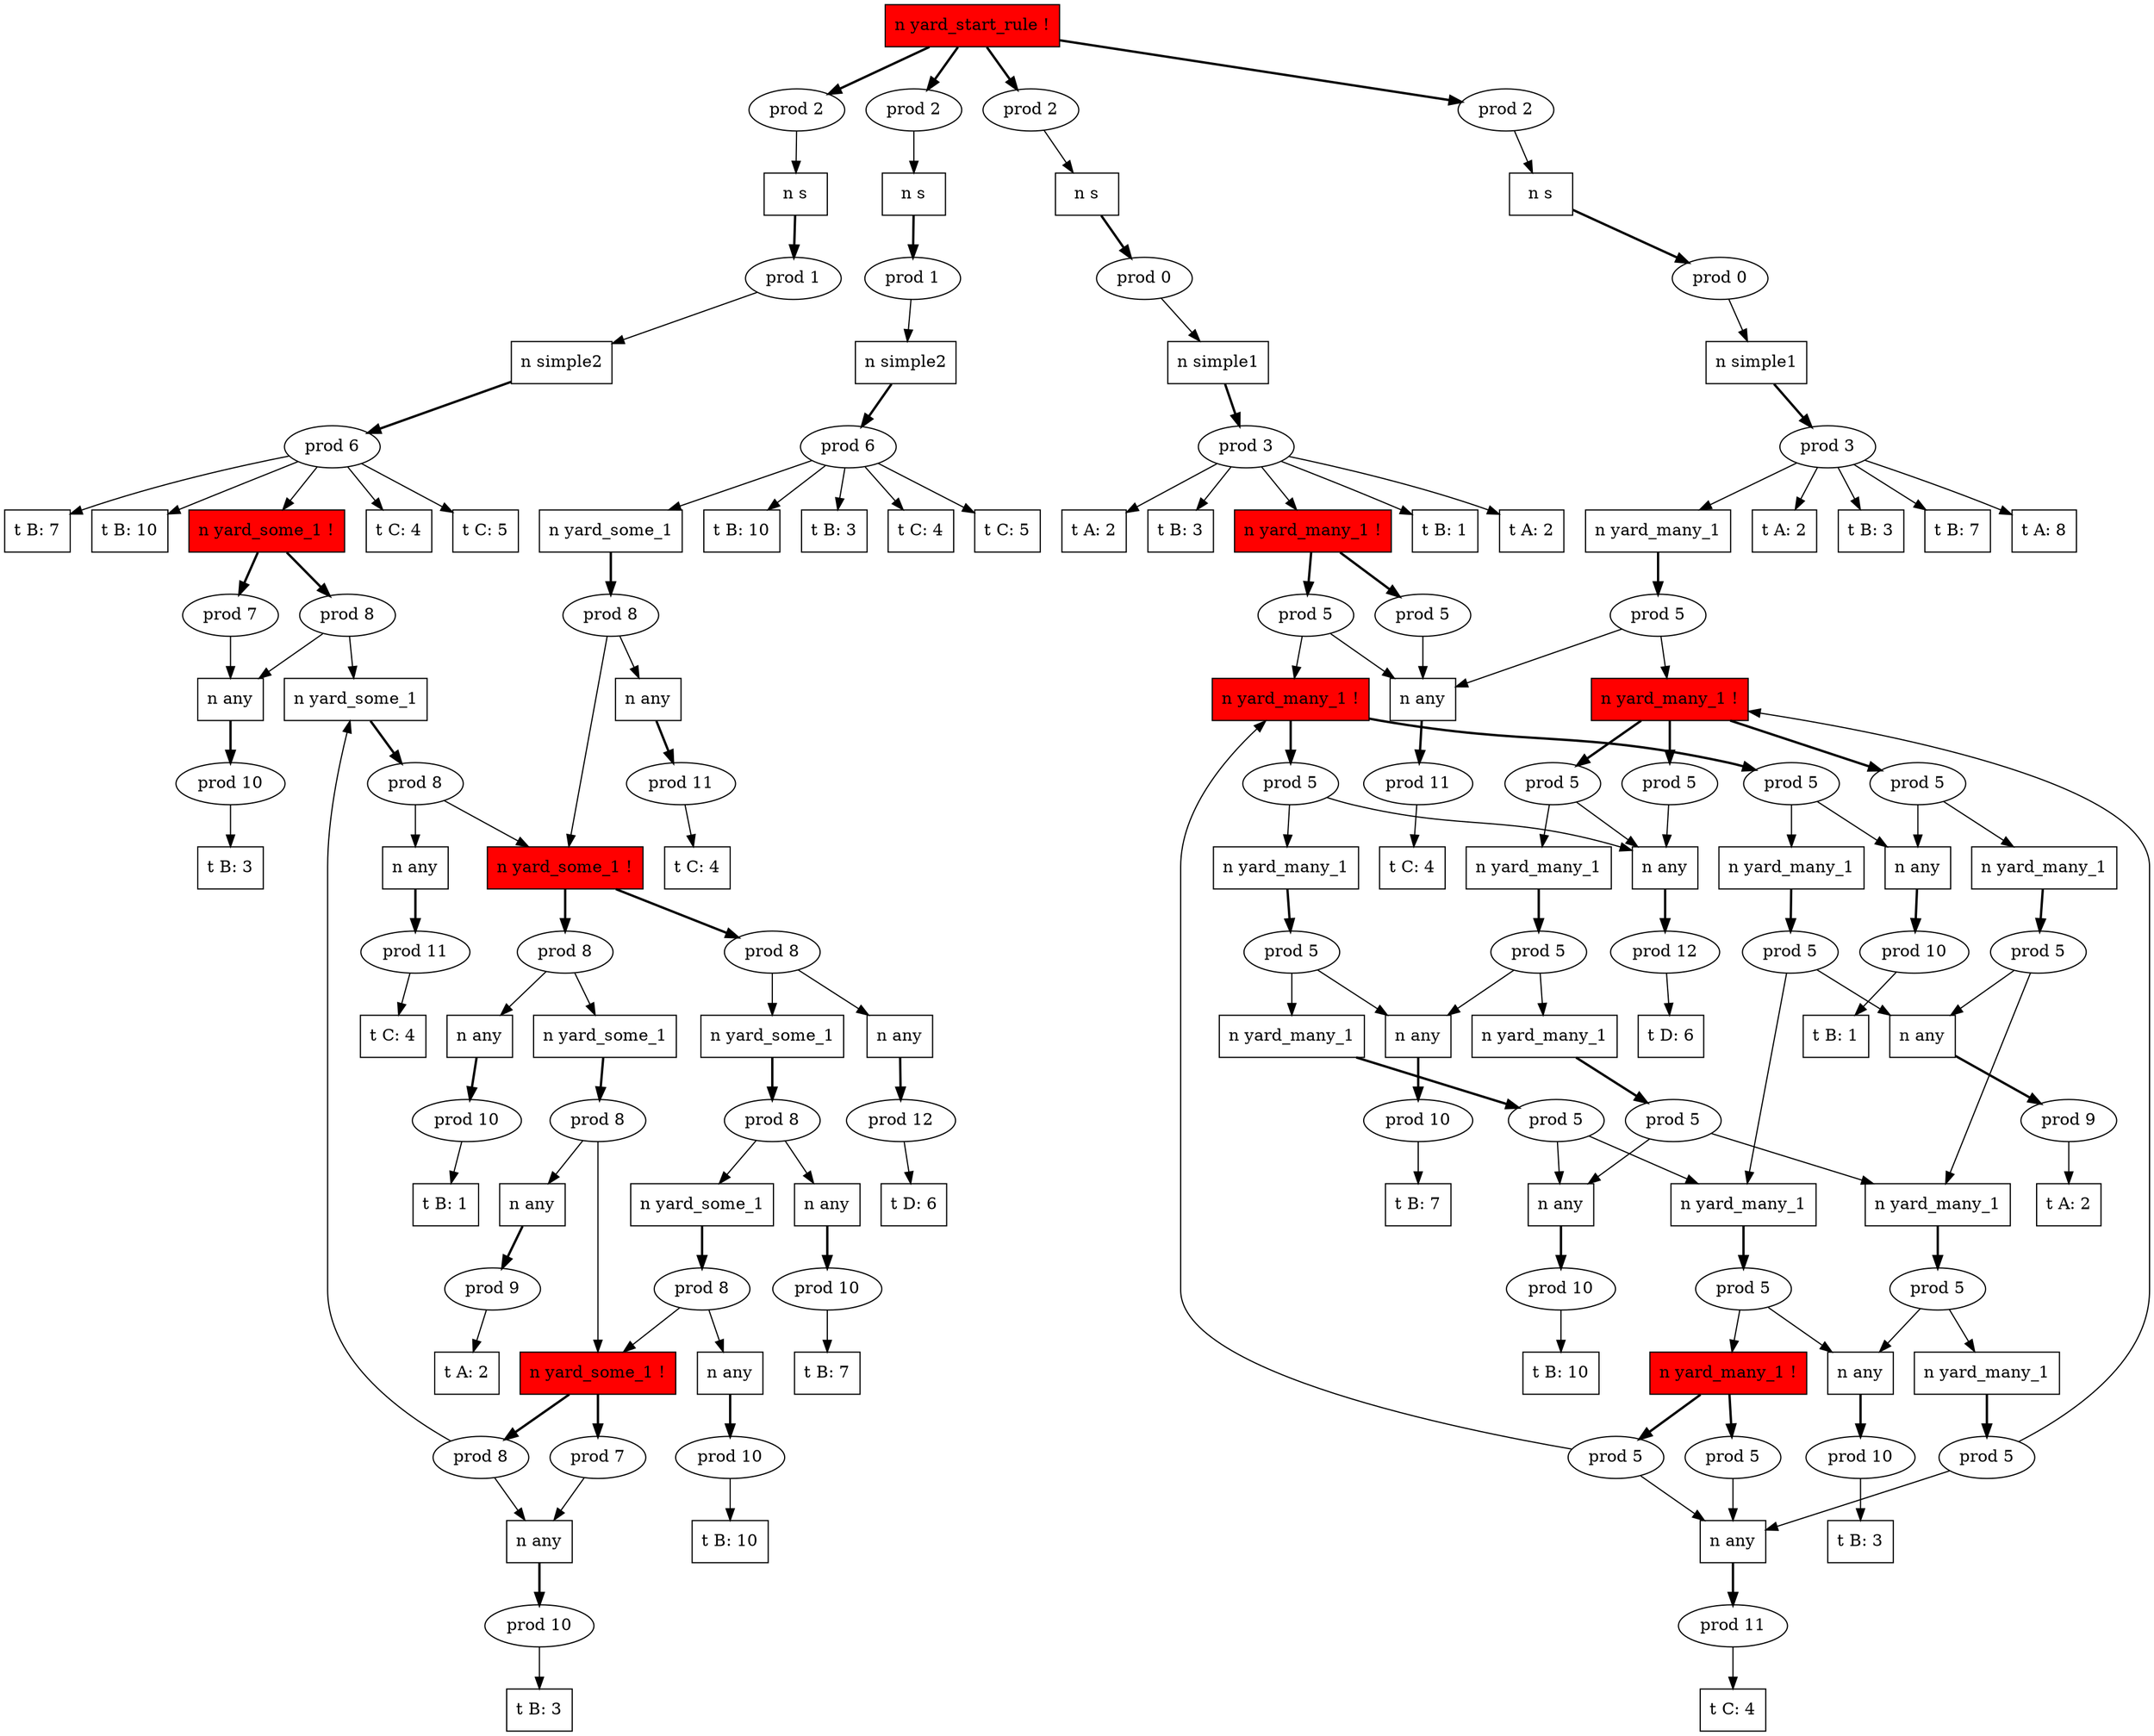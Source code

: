digraph AST {
    47 [label="n yard_start_rule !",style="filled",fillcolor=red,shape=box]
    49 [label="prod 2"]
    47 -> 49 [style=bold,width=10]
    49 -> 46 []
    50 [label="prod 2"]
    47 -> 50 [style=bold,width=10]
    50 -> 42 []
    51 [label="prod 2"]
    47 -> 51 [style=bold,width=10]
    51 -> 33 []
    52 [label="prod 2"]
    47 -> 52 [style=bold,width=10]
    52 -> 16 []
    46 [label="n s",shape=box]
    53 [label="prod 1"]
    46 -> 53 [style=bold,width=10]
    53 -> 45 []
    45 [label="n simple2",shape=box]
    54 [label="prod 6"]
    45 -> 54 [style=bold,width=10]
    55 [label="t B: 7",shape=box]
    54 -> 55 []
    56 [label="t B: 10",shape=box]
    54 -> 56 []
    54 -> 44 []
    57 [label="t C: 4",shape=box]
    54 -> 57 []
    58 [label="t C: 5",shape=box]
    54 -> 58 []
    44 [label="n yard_some_1 !",style="filled",fillcolor=red,shape=box]
    59 [label="prod 7"]
    44 -> 59 [style=bold,width=10]
    59 -> 43 []
    60 [label="prod 8"]
    44 -> 60 [style=bold,width=10]
    60 -> 43 []
    60 -> 6 []
    43 [label="n any",shape=box]
    61 [label="prod 10"]
    43 -> 61 [style=bold,width=10]
    62 [label="t B: 3",shape=box]
    61 -> 62 []
    42 [label="n s",shape=box]
    63 [label="prod 0"]
    42 -> 63 [style=bold,width=10]
    63 -> 41 []
    41 [label="n simple1",shape=box]
    64 [label="prod 3"]
    41 -> 64 [style=bold,width=10]
    65 [label="t A: 2",shape=box]
    64 -> 65 []
    66 [label="t B: 3",shape=box]
    64 -> 66 []
    64 -> 40 []
    67 [label="t B: 1",shape=box]
    64 -> 67 []
    68 [label="t A: 2",shape=box]
    64 -> 68 []
    40 [label="n yard_many_1 !",style="filled",fillcolor=red,shape=box]
    69 [label="prod 5"]
    40 -> 69 [style=bold,width=10]
    69 -> 17 []
    70 [label="prod 5"]
    40 -> 70 [style=bold,width=10]
    70 -> 17 []
    70 -> 39 []
    39 [label="n yard_many_1 !",style="filled",fillcolor=red,shape=box]
    71 [label="prod 5"]
    39 -> 71 [style=bold,width=10]
    71 -> 27 []
    71 -> 38 []
    72 [label="prod 5"]
    39 -> 72 [style=bold,width=10]
    72 -> 18 []
    72 -> 37 []
    38 [label="n yard_many_1",shape=box]
    73 [label="prod 5"]
    38 -> 73 [style=bold,width=10]
    73 -> 28 []
    73 -> 35 []
    37 [label="n yard_many_1",shape=box]
    74 [label="prod 5"]
    37 -> 74 [style=bold,width=10]
    74 -> 19 []
    74 -> 36 []
    36 [label="n yard_many_1",shape=box]
    75 [label="prod 5"]
    36 -> 75 [style=bold,width=10]
    75 -> 20 []
    75 -> 35 []
    35 [label="n yard_many_1",shape=box]
    76 [label="prod 5"]
    35 -> 76 [style=bold,width=10]
    76 -> 21 []
    76 -> 34 []
    34 [label="n yard_many_1 !",style="filled",fillcolor=red,shape=box]
    77 [label="prod 5"]
    34 -> 77 [style=bold,width=10]
    77 -> 22 []
    78 [label="prod 5"]
    34 -> 78 [style=bold,width=10]
    78 -> 22 []
    78 -> 39 []
    33 [label="n s",shape=box]
    79 [label="prod 0"]
    33 -> 79 [style=bold,width=10]
    79 -> 32 []
    32 [label="n simple1",shape=box]
    80 [label="prod 3"]
    32 -> 80 [style=bold,width=10]
    81 [label="t A: 2",shape=box]
    80 -> 81 []
    82 [label="t B: 3",shape=box]
    80 -> 82 []
    80 -> 31 []
    83 [label="t B: 7",shape=box]
    80 -> 83 []
    84 [label="t A: 8",shape=box]
    80 -> 84 []
    31 [label="n yard_many_1",shape=box]
    85 [label="prod 5"]
    31 -> 85 [style=bold,width=10]
    85 -> 17 []
    85 -> 30 []
    30 [label="n yard_many_1 !",style="filled",fillcolor=red,shape=box]
    86 [label="prod 5"]
    30 -> 86 [style=bold,width=10]
    86 -> 18 []
    87 [label="prod 5"]
    30 -> 87 [style=bold,width=10]
    87 -> 27 []
    87 -> 29 []
    88 [label="prod 5"]
    30 -> 88 [style=bold,width=10]
    88 -> 18 []
    88 -> 26 []
    29 [label="n yard_many_1",shape=box]
    89 [label="prod 5"]
    29 -> 89 [style=bold,width=10]
    89 -> 28 []
    89 -> 24 []
    28 [label="n any",shape=box]
    90 [label="prod 9"]
    28 -> 90 [style=bold,width=10]
    91 [label="t A: 2",shape=box]
    90 -> 91 []
    27 [label="n any",shape=box]
    92 [label="prod 10"]
    27 -> 92 [style=bold,width=10]
    93 [label="t B: 1",shape=box]
    92 -> 93 []
    26 [label="n yard_many_1",shape=box]
    94 [label="prod 5"]
    26 -> 94 [style=bold,width=10]
    94 -> 19 []
    94 -> 25 []
    25 [label="n yard_many_1",shape=box]
    95 [label="prod 5"]
    25 -> 95 [style=bold,width=10]
    95 -> 20 []
    95 -> 24 []
    24 [label="n yard_many_1",shape=box]
    96 [label="prod 5"]
    24 -> 96 [style=bold,width=10]
    96 -> 21 []
    96 -> 23 []
    23 [label="n yard_many_1",shape=box]
    97 [label="prod 5"]
    23 -> 97 [style=bold,width=10]
    97 -> 22 []
    97 -> 30 []
    22 [label="n any",shape=box]
    98 [label="prod 11"]
    22 -> 98 [style=bold,width=10]
    99 [label="t C: 4",shape=box]
    98 -> 99 []
    21 [label="n any",shape=box]
    100 [label="prod 10"]
    21 -> 100 [style=bold,width=10]
    101 [label="t B: 3",shape=box]
    100 -> 101 []
    20 [label="n any",shape=box]
    102 [label="prod 10"]
    20 -> 102 [style=bold,width=10]
    103 [label="t B: 10",shape=box]
    102 -> 103 []
    19 [label="n any",shape=box]
    104 [label="prod 10"]
    19 -> 104 [style=bold,width=10]
    105 [label="t B: 7",shape=box]
    104 -> 105 []
    18 [label="n any",shape=box]
    106 [label="prod 12"]
    18 -> 106 [style=bold,width=10]
    107 [label="t D: 6",shape=box]
    106 -> 107 []
    17 [label="n any",shape=box]
    108 [label="prod 11"]
    17 -> 108 [style=bold,width=10]
    109 [label="t C: 4",shape=box]
    108 -> 109 []
    16 [label="n s",shape=box]
    110 [label="prod 1"]
    16 -> 110 [style=bold,width=10]
    110 -> 15 []
    15 [label="n simple2",shape=box]
    111 [label="prod 6"]
    15 -> 111 [style=bold,width=10]
    112 [label="t B: 10",shape=box]
    111 -> 112 []
    113 [label="t B: 3",shape=box]
    111 -> 113 []
    111 -> 14 []
    114 [label="t C: 4",shape=box]
    111 -> 114 []
    115 [label="t C: 5",shape=box]
    111 -> 115 []
    14 [label="n yard_some_1",shape=box]
    116 [label="prod 8"]
    14 -> 116 [style=bold,width=10]
    116 -> 0 []
    116 -> 13 []
    13 [label="n yard_some_1 !",style="filled",fillcolor=red,shape=box]
    117 [label="prod 8"]
    13 -> 117 [style=bold,width=10]
    117 -> 10 []
    117 -> 12 []
    118 [label="prod 8"]
    13 -> 118 [style=bold,width=10]
    118 -> 1 []
    118 -> 9 []
    12 [label="n yard_some_1",shape=box]
    119 [label="prod 8"]
    12 -> 119 [style=bold,width=10]
    119 -> 11 []
    119 -> 7 []
    11 [label="n any",shape=box]
    120 [label="prod 9"]
    11 -> 120 [style=bold,width=10]
    121 [label="t A: 2",shape=box]
    120 -> 121 []
    10 [label="n any",shape=box]
    122 [label="prod 10"]
    10 -> 122 [style=bold,width=10]
    123 [label="t B: 1",shape=box]
    122 -> 123 []
    9 [label="n yard_some_1",shape=box]
    124 [label="prod 8"]
    9 -> 124 [style=bold,width=10]
    124 -> 2 []
    124 -> 8 []
    8 [label="n yard_some_1",shape=box]
    125 [label="prod 8"]
    8 -> 125 [style=bold,width=10]
    125 -> 3 []
    125 -> 7 []
    7 [label="n yard_some_1 !",style="filled",fillcolor=red,shape=box]
    126 [label="prod 7"]
    7 -> 126 [style=bold,width=10]
    126 -> 4 []
    127 [label="prod 8"]
    7 -> 127 [style=bold,width=10]
    127 -> 4 []
    127 -> 6 []
    6 [label="n yard_some_1",shape=box]
    128 [label="prod 8"]
    6 -> 128 [style=bold,width=10]
    128 -> 5 []
    128 -> 13 []
    5 [label="n any",shape=box]
    129 [label="prod 11"]
    5 -> 129 [style=bold,width=10]
    130 [label="t C: 4",shape=box]
    129 -> 130 []
    4 [label="n any",shape=box]
    131 [label="prod 10"]
    4 -> 131 [style=bold,width=10]
    132 [label="t B: 3",shape=box]
    131 -> 132 []
    3 [label="n any",shape=box]
    133 [label="prod 10"]
    3 -> 133 [style=bold,width=10]
    134 [label="t B: 10",shape=box]
    133 -> 134 []
    2 [label="n any",shape=box]
    135 [label="prod 10"]
    2 -> 135 [style=bold,width=10]
    136 [label="t B: 7",shape=box]
    135 -> 136 []
    1 [label="n any",shape=box]
    137 [label="prod 12"]
    1 -> 137 [style=bold,width=10]
    138 [label="t D: 6",shape=box]
    137 -> 138 []
    0 [label="n any",shape=box]
    139 [label="prod 11"]
    0 -> 139 [style=bold,width=10]
    140 [label="t C: 4",shape=box]
    139 -> 140 []
}
